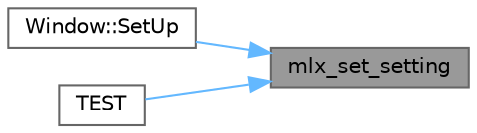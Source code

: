 digraph "mlx_set_setting"
{
 // INTERACTIVE_SVG=YES
 // LATEX_PDF_SIZE
  bgcolor="transparent";
  edge [fontname=Helvetica,fontsize=10,labelfontname=Helvetica,labelfontsize=10];
  node [fontname=Helvetica,fontsize=10,shape=box,height=0.2,width=0.4];
  rankdir="RL";
  Node1 [label="mlx_set_setting",height=0.2,width=0.4,color="gray40", fillcolor="grey60", style="filled", fontcolor="black",tooltip=" "];
  Node1 -> Node2 [dir="back",color="steelblue1",style="solid"];
  Node2 [label="Window::SetUp",height=0.2,width=0.4,color="grey40", fillcolor="white", style="filled",URL="$classWindow.html#a853c1fb2e3d27366fb37892161d17014",tooltip=" "];
  Node1 -> Node3 [dir="back",color="steelblue1",style="solid"];
  Node3 [label="TEST",height=0.2,width=0.4,color="grey40", fillcolor="white", style="filled",URL="$tests_8cpp.html#a3e69cb2acfdf4102ece9c9a2927d8e84",tooltip=" "];
}
